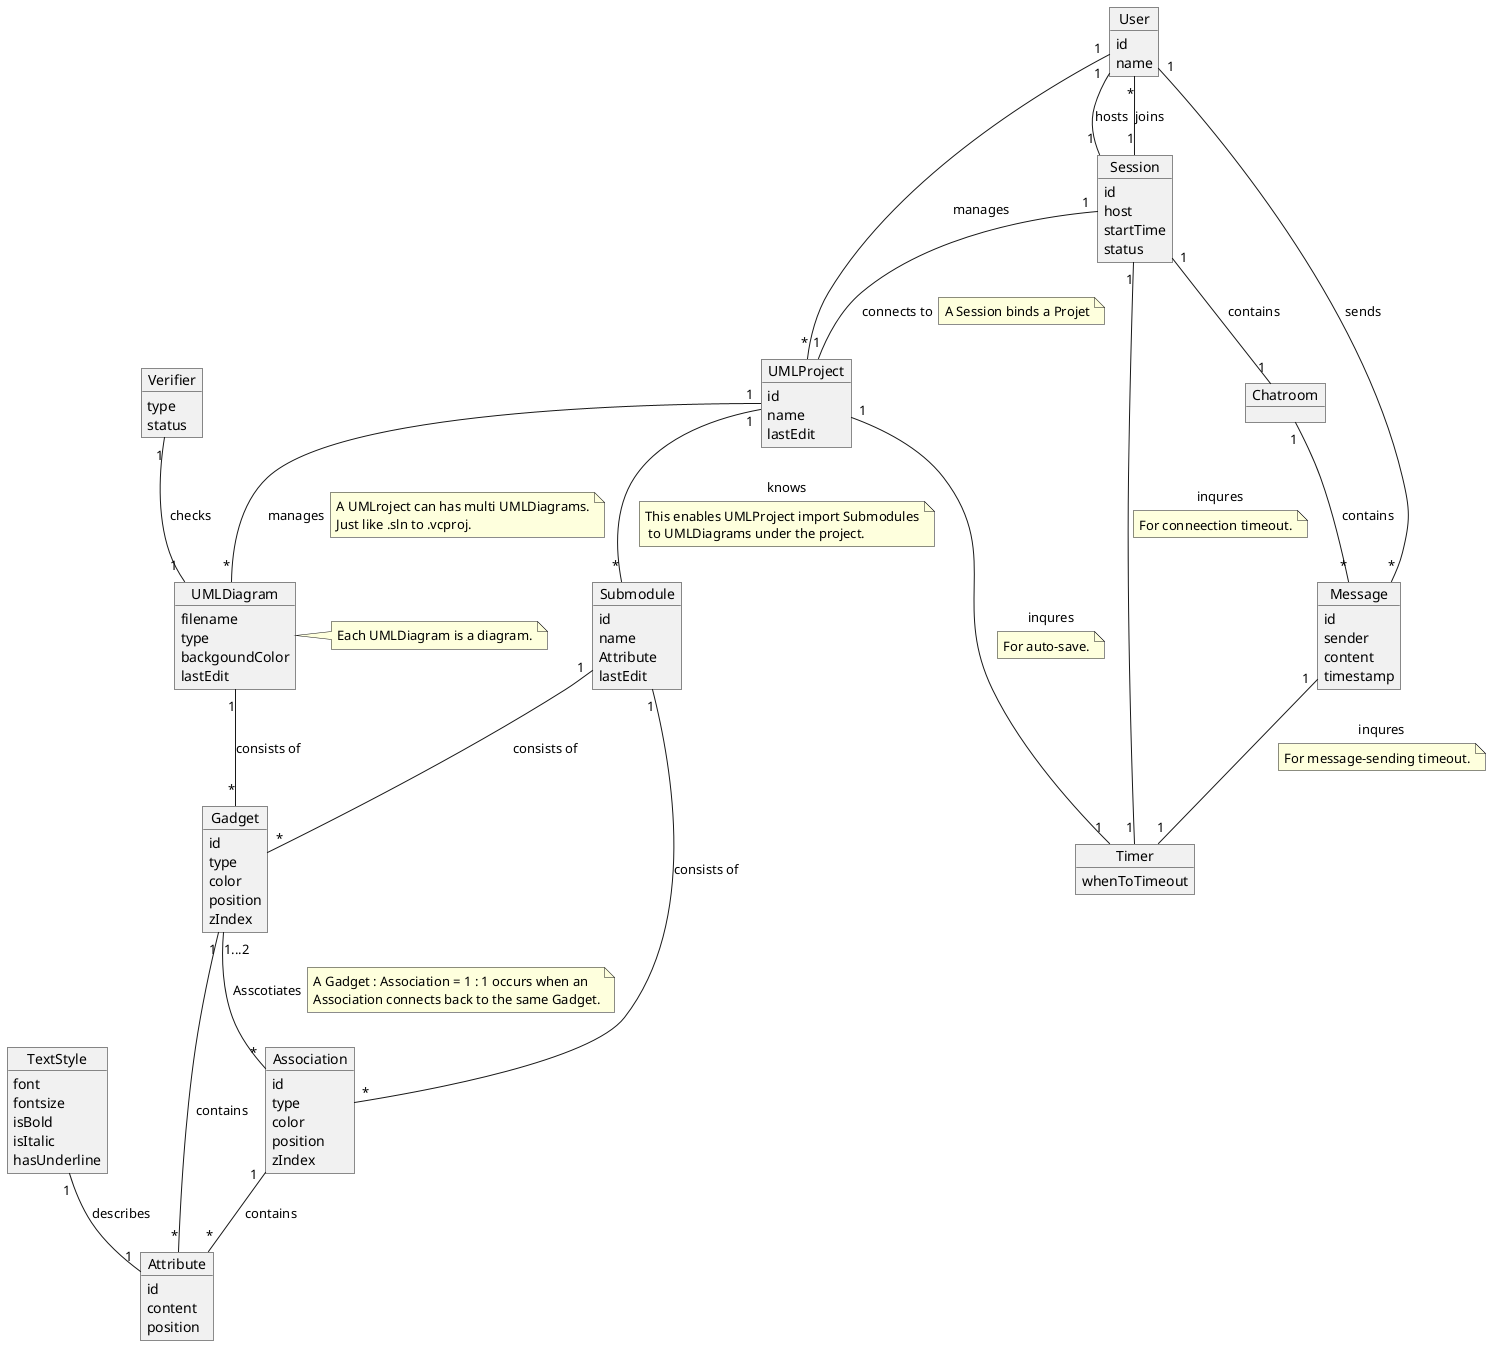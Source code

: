@startuml
hide circle
'hide method
'hide attribute
'hide link


    object User {
        id
        name
    }

    object UMLProject {
        id
        name
        lastEdit
    }

    object UMLDiagram {
        filename
        type
        backgoundColor
        lastEdit
    }
    note right
        Each UMLDiagram is a diagram.
    end note

    object Gadget {
        id
        type
        color
        position
        zIndex
    }

    object Association {
        id
        type
        color
        position
        zIndex
    }

    object Submodule {
        id
        name
        Attribute
        lastEdit
    }

    object Session {
        id
        host
        startTime
        status
    }

    object Chatroom {

    }

    object Message {
        id
        sender
        content
        timestamp
    }

    object Attribute {
        id
        content
        position
    }

    object TextStyle {
        font
        fontsize
        isBold
        isItalic
        hasUnderline
    }

    object Timer {
        whenToTimeout
    }


    object Verifier {
        type
        status
    }


    User "1" -- "*" UMLProject : manages
    UMLProject "1" -- "*" UMLDiagram : manages
    note right on link
        A UMLroject can has multi UMLDiagrams.
        Just like .sln to .vcproj.
    end note

    UMLDiagram "1" -- "*" Gadget : consists of
    Submodule "1" -- "*" Gadget : consists of
    Submodule "1" -- "*" Association : consists of
    Gadget "1" -- "*" Attribute : contains
    Association  "1" -- "*" Attribute : contains
    Gadget "1...2" -- "*" Association : Asscotiates
    note right on link
        A Gadget : Association = 1 : 1 occurs when an
        Association connects back to the same Gadget.
    end note
    UMLProject  "1" -- "*" Submodule : knows
    note bottom on link
        This enables UMLProject import Submodules
         to UMLDiagrams under the project.
    end note

    User "1" -- "1" Session : hosts
    User  "*" -- "1" Session : joins
    Session "1" -- "1" UMLProject : connects to
    note right on link
        A Session binds a Projet
    end note
    Session "1" -- "1" Chatroom : contains
    Chatroom "1" -- "*" Message : contains
    User "1" -- "*" Message : sends
    TextStyle "1" -- "1" Attribute : describes
    UMLProject "1" -- "1" Timer : inqures
    note bottom on link
        For auto-save.
    end note
    Session "1" -- "1" Timer : inqures
    note bottom on link
            For conneection timeout.
    end note
    Message "1" -- "1" Timer : inqures
    note bottom on link
            For message-sending timeout.
    end note
    Verifier "1" -- "1" UMLDiagram : checks



@endtuml
